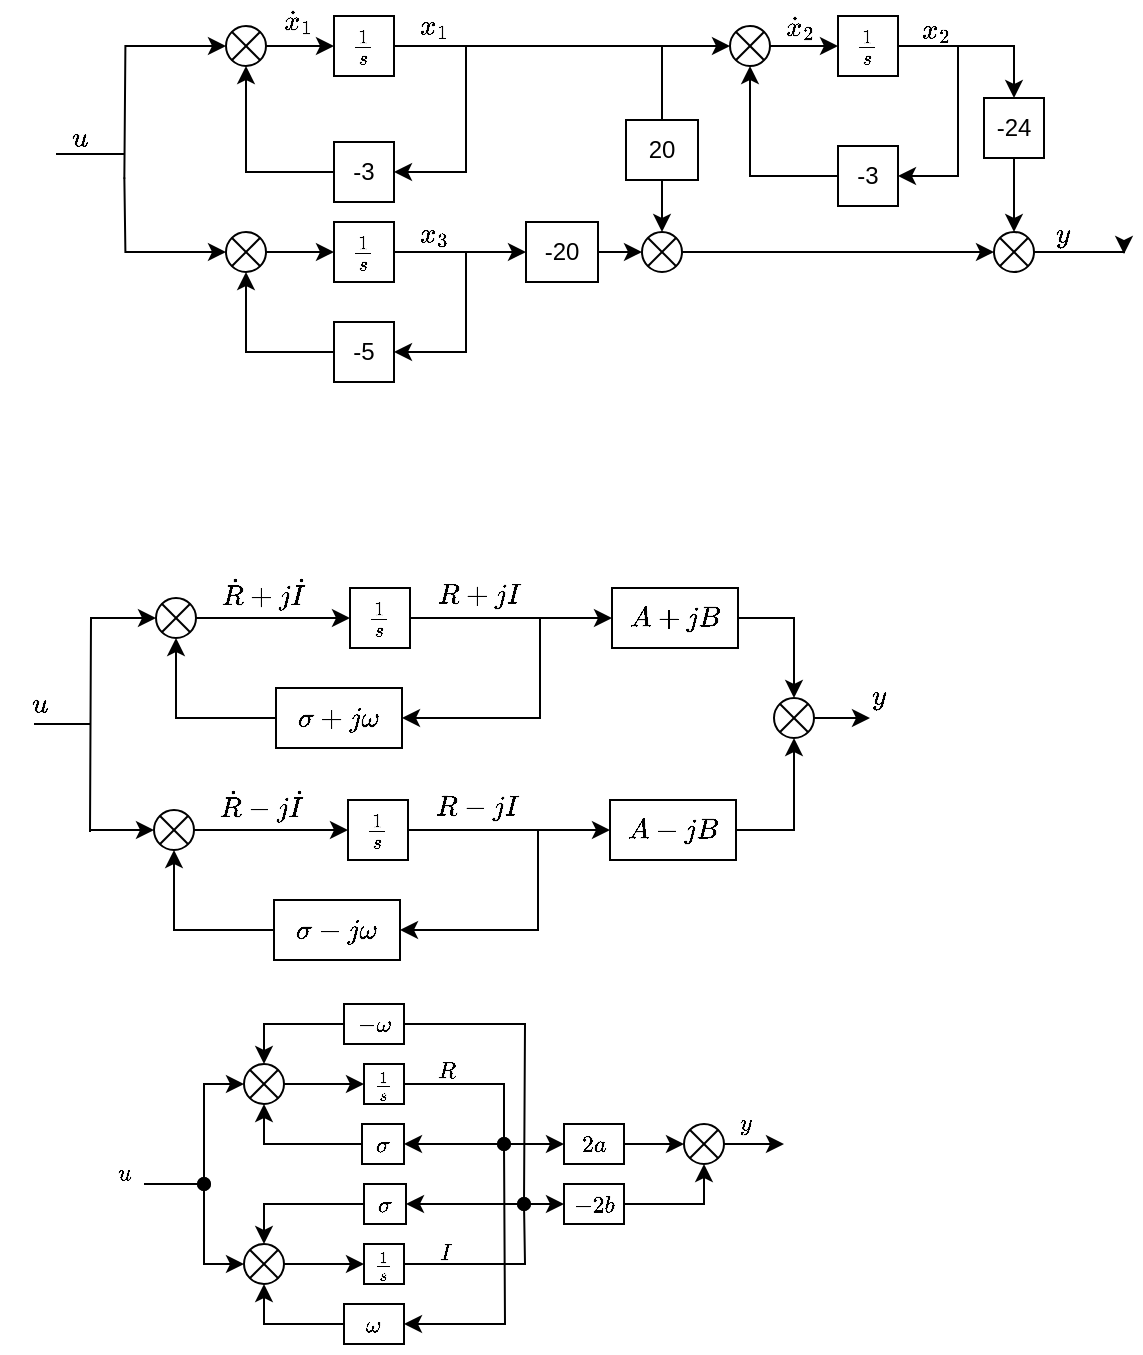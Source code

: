 <mxfile version="20.3.0" type="device"><diagram id="BB-P8LQBv9p690ByxCHv" name="Página-1"><mxGraphModel dx="496" dy="316" grid="0" gridSize="1" guides="0" tooltips="1" connect="1" arrows="1" fold="1" page="1" pageScale="1" pageWidth="827" pageHeight="1169" math="1" shadow="0"><root><mxCell id="0"/><mxCell id="1" parent="0"/><mxCell id="FZvzwjzBKpcImFm5YrXo-7" value="\(x_2\)" style="text;html=1;align=center;verticalAlign=middle;resizable=0;points=[];autosize=1;" parent="1" vertex="1"><mxGeometry x="639" y="119" width="54" height="28" as="geometry"/></mxCell><mxCell id="_RkswcxPKLXW6ceY8JrJ-8" style="edgeStyle=orthogonalEdgeStyle;rounded=0;orthogonalLoop=1;jettySize=auto;html=1;exitX=1;exitY=0.5;exitDx=0;exitDy=0;entryX=1;entryY=0.5;entryDx=0;entryDy=0;" parent="1" source="_RkswcxPKLXW6ceY8JrJ-1" target="_RkswcxPKLXW6ceY8JrJ-4" edge="1"><mxGeometry relative="1" as="geometry"><Array as="points"><mxPoint x="431" y="141"/><mxPoint x="431" y="204"/></Array></mxGeometry></mxCell><mxCell id="_RkswcxPKLXW6ceY8JrJ-1" value="\(\frac{1}{s}\)" style="rounded=0;whiteSpace=wrap;html=1;" parent="1" vertex="1"><mxGeometry x="365" y="126" width="30" height="30" as="geometry"/></mxCell><mxCell id="_RkswcxPKLXW6ceY8JrJ-5" value="" style="edgeStyle=orthogonalEdgeStyle;rounded=0;orthogonalLoop=1;jettySize=auto;html=1;" parent="1" source="_RkswcxPKLXW6ceY8JrJ-2" target="_RkswcxPKLXW6ceY8JrJ-1" edge="1"><mxGeometry relative="1" as="geometry"/></mxCell><mxCell id="0LmL37Ir94_41o80-0yw-110" style="edgeStyle=orthogonalEdgeStyle;rounded=0;orthogonalLoop=1;jettySize=auto;html=1;exitX=0;exitY=0.5;exitDx=0;exitDy=0;fontSize=10;startArrow=classic;startFill=1;endArrow=none;endFill=0;" edge="1" parent="1" source="_RkswcxPKLXW6ceY8JrJ-2"><mxGeometry relative="1" as="geometry"><mxPoint x="260.176" y="207.353" as="targetPoint"/></mxGeometry></mxCell><mxCell id="_RkswcxPKLXW6ceY8JrJ-2" value="" style="shape=sumEllipse;perimeter=ellipsePerimeter;whiteSpace=wrap;html=1;backgroundOutline=1;" parent="1" vertex="1"><mxGeometry x="311" y="131" width="20" height="20" as="geometry"/></mxCell><mxCell id="_RkswcxPKLXW6ceY8JrJ-7" style="edgeStyle=orthogonalEdgeStyle;rounded=0;orthogonalLoop=1;jettySize=auto;html=1;entryX=0.5;entryY=1;entryDx=0;entryDy=0;" parent="1" source="_RkswcxPKLXW6ceY8JrJ-4" target="_RkswcxPKLXW6ceY8JrJ-2" edge="1"><mxGeometry relative="1" as="geometry"/></mxCell><mxCell id="_RkswcxPKLXW6ceY8JrJ-4" value="-3" style="rounded=0;whiteSpace=wrap;html=1;" parent="1" vertex="1"><mxGeometry x="365" y="189" width="30" height="30" as="geometry"/></mxCell><mxCell id="_RkswcxPKLXW6ceY8JrJ-9" style="edgeStyle=orthogonalEdgeStyle;rounded=0;orthogonalLoop=1;jettySize=auto;html=1;exitX=1;exitY=0.5;exitDx=0;exitDy=0;entryX=1;entryY=0.5;entryDx=0;entryDy=0;" parent="1" source="_RkswcxPKLXW6ceY8JrJ-10" target="_RkswcxPKLXW6ceY8JrJ-14" edge="1"><mxGeometry relative="1" as="geometry"><Array as="points"><mxPoint x="431" y="244"/><mxPoint x="431" y="294"/></Array></mxGeometry></mxCell><mxCell id="_RkswcxPKLXW6ceY8JrJ-10" value="\(\frac{1}{s}\)" style="rounded=0;whiteSpace=wrap;html=1;" parent="1" vertex="1"><mxGeometry x="365" y="229" width="30" height="30" as="geometry"/></mxCell><mxCell id="_RkswcxPKLXW6ceY8JrJ-11" value="" style="edgeStyle=orthogonalEdgeStyle;rounded=0;orthogonalLoop=1;jettySize=auto;html=1;" parent="1" source="_RkswcxPKLXW6ceY8JrJ-12" target="_RkswcxPKLXW6ceY8JrJ-10" edge="1"><mxGeometry relative="1" as="geometry"/></mxCell><mxCell id="0LmL37Ir94_41o80-0yw-111" style="edgeStyle=orthogonalEdgeStyle;rounded=0;orthogonalLoop=1;jettySize=auto;html=1;exitX=0;exitY=0.5;exitDx=0;exitDy=0;fontSize=10;startArrow=classic;startFill=1;endArrow=none;endFill=0;" edge="1" parent="1" source="_RkswcxPKLXW6ceY8JrJ-12"><mxGeometry relative="1" as="geometry"><mxPoint x="260.176" y="206.765" as="targetPoint"/></mxGeometry></mxCell><mxCell id="_RkswcxPKLXW6ceY8JrJ-12" value="" style="shape=sumEllipse;perimeter=ellipsePerimeter;whiteSpace=wrap;html=1;backgroundOutline=1;" parent="1" vertex="1"><mxGeometry x="311" y="234" width="20" height="20" as="geometry"/></mxCell><mxCell id="_RkswcxPKLXW6ceY8JrJ-13" style="edgeStyle=orthogonalEdgeStyle;rounded=0;orthogonalLoop=1;jettySize=auto;html=1;entryX=0.5;entryY=1;entryDx=0;entryDy=0;" parent="1" source="_RkswcxPKLXW6ceY8JrJ-14" target="_RkswcxPKLXW6ceY8JrJ-12" edge="1"><mxGeometry relative="1" as="geometry"/></mxCell><mxCell id="_RkswcxPKLXW6ceY8JrJ-14" value="-5" style="rounded=0;whiteSpace=wrap;html=1;" parent="1" vertex="1"><mxGeometry x="365" y="279" width="30" height="30" as="geometry"/></mxCell><mxCell id="_RkswcxPKLXW6ceY8JrJ-21" value="" style="endArrow=none;html=1;" parent="1" edge="1"><mxGeometry width="50" height="50" relative="1" as="geometry"><mxPoint x="226" y="195" as="sourcePoint"/><mxPoint x="260" y="195" as="targetPoint"/></mxGeometry></mxCell><mxCell id="0LmL37Ir94_41o80-0yw-107" style="edgeStyle=orthogonalEdgeStyle;rounded=0;orthogonalLoop=1;jettySize=auto;html=1;exitX=1;exitY=0.5;exitDx=0;exitDy=0;entryX=0;entryY=0.5;entryDx=0;entryDy=0;fontSize=10;startArrow=none;startFill=0;endArrow=classic;endFill=1;" edge="1" parent="1" source="_RkswcxPKLXW6ceY8JrJ-27" target="FZvzwjzBKpcImFm5YrXo-18"><mxGeometry relative="1" as="geometry"/></mxCell><mxCell id="0LmL37Ir94_41o80-0yw-109" style="edgeStyle=orthogonalEdgeStyle;rounded=0;orthogonalLoop=1;jettySize=auto;html=1;exitX=0;exitY=0.5;exitDx=0;exitDy=0;fontSize=10;startArrow=classic;startFill=1;endArrow=none;endFill=0;" edge="1" parent="1" source="_RkswcxPKLXW6ceY8JrJ-27"><mxGeometry relative="1" as="geometry"><mxPoint x="431" y="244" as="targetPoint"/></mxGeometry></mxCell><mxCell id="_RkswcxPKLXW6ceY8JrJ-27" value="-20" style="rounded=0;whiteSpace=wrap;html=1;" parent="1" vertex="1"><mxGeometry x="461" y="229" width="36" height="30" as="geometry"/></mxCell><mxCell id="_RkswcxPKLXW6ceY8JrJ-36" style="edgeStyle=orthogonalEdgeStyle;rounded=0;orthogonalLoop=1;jettySize=auto;html=1;exitX=1;exitY=0.5;exitDx=0;exitDy=0;startArrow=none;startFill=0;endArrow=classic;endFill=1;" parent="1" source="_RkswcxPKLXW6ceY8JrJ-32" edge="1"><mxGeometry relative="1" as="geometry"><mxPoint x="760" y="245" as="targetPoint"/><Array as="points"><mxPoint x="755" y="244"/><mxPoint x="755" y="244"/></Array></mxGeometry></mxCell><mxCell id="FZvzwjzBKpcImFm5YrXo-23" style="edgeStyle=orthogonalEdgeStyle;rounded=0;orthogonalLoop=1;jettySize=auto;html=1;exitX=0.5;exitY=0;exitDx=0;exitDy=0;entryX=0.5;entryY=1;entryDx=0;entryDy=0;startArrow=classic;startFill=1;endArrow=none;endFill=0;" parent="1" source="_RkswcxPKLXW6ceY8JrJ-32" target="FZvzwjzBKpcImFm5YrXo-11" edge="1"><mxGeometry relative="1" as="geometry"/></mxCell><mxCell id="FZvzwjzBKpcImFm5YrXo-24" style="edgeStyle=orthogonalEdgeStyle;rounded=0;orthogonalLoop=1;jettySize=auto;html=1;exitX=0;exitY=0.5;exitDx=0;exitDy=0;entryX=1;entryY=0.5;entryDx=0;entryDy=0;startArrow=classic;startFill=1;endArrow=none;endFill=0;" parent="1" source="_RkswcxPKLXW6ceY8JrJ-32" target="FZvzwjzBKpcImFm5YrXo-18" edge="1"><mxGeometry relative="1" as="geometry"/></mxCell><mxCell id="_RkswcxPKLXW6ceY8JrJ-32" value="" style="shape=sumEllipse;perimeter=ellipsePerimeter;whiteSpace=wrap;html=1;backgroundOutline=1;" parent="1" vertex="1"><mxGeometry x="695" y="234" width="20" height="20" as="geometry"/></mxCell><mxCell id="_RkswcxPKLXW6ceY8JrJ-37" value="\(x_1\)" style="text;html=1;align=center;verticalAlign=middle;resizable=0;points=[];autosize=1;" parent="1" vertex="1"><mxGeometry x="392" y="121" width="46" height="20" as="geometry"/></mxCell><mxCell id="_RkswcxPKLXW6ceY8JrJ-38" value="\(x_3\)" style="text;html=1;align=center;verticalAlign=middle;resizable=0;points=[];autosize=1;" parent="1" vertex="1"><mxGeometry x="388" y="221" width="54" height="28" as="geometry"/></mxCell><mxCell id="_RkswcxPKLXW6ceY8JrJ-40" value="\(y\)" style="text;html=1;align=center;verticalAlign=middle;resizable=0;points=[];autosize=1;" parent="1" vertex="1"><mxGeometry x="713" y="225" width="32" height="20" as="geometry"/></mxCell><mxCell id="_RkswcxPKLXW6ceY8JrJ-41" value="\(u\)" style="text;html=1;align=center;verticalAlign=middle;resizable=0;points=[];autosize=1;" parent="1" vertex="1"><mxGeometry x="222" y="177" width="32" height="20" as="geometry"/></mxCell><mxCell id="_RkswcxPKLXW6ceY8JrJ-42" value="\(\dot{x}_1\)" style="text;html=1;align=center;verticalAlign=middle;resizable=0;points=[];autosize=1;" parent="1" vertex="1"><mxGeometry x="310" y="119" width="74" height="20" as="geometry"/></mxCell><mxCell id="FZvzwjzBKpcImFm5YrXo-1" style="edgeStyle=orthogonalEdgeStyle;rounded=0;orthogonalLoop=1;jettySize=auto;html=1;exitX=1;exitY=0.5;exitDx=0;exitDy=0;entryX=1;entryY=0.5;entryDx=0;entryDy=0;" parent="1" source="FZvzwjzBKpcImFm5YrXo-2" target="FZvzwjzBKpcImFm5YrXo-6" edge="1"><mxGeometry relative="1" as="geometry"><Array as="points"><mxPoint x="677" y="141"/><mxPoint x="677" y="206"/></Array></mxGeometry></mxCell><mxCell id="FZvzwjzBKpcImFm5YrXo-2" value="\(\frac{1}{s}\)" style="rounded=0;whiteSpace=wrap;html=1;" parent="1" vertex="1"><mxGeometry x="617" y="126" width="30" height="30" as="geometry"/></mxCell><mxCell id="FZvzwjzBKpcImFm5YrXo-3" value="" style="edgeStyle=orthogonalEdgeStyle;rounded=0;orthogonalLoop=1;jettySize=auto;html=1;" parent="1" source="FZvzwjzBKpcImFm5YrXo-4" target="FZvzwjzBKpcImFm5YrXo-2" edge="1"><mxGeometry relative="1" as="geometry"/></mxCell><mxCell id="FZvzwjzBKpcImFm5YrXo-10" style="edgeStyle=orthogonalEdgeStyle;rounded=0;orthogonalLoop=1;jettySize=auto;html=1;startArrow=classic;startFill=1;endArrow=none;endFill=0;" parent="1" source="FZvzwjzBKpcImFm5YrXo-4" edge="1"><mxGeometry relative="1" as="geometry"><mxPoint x="431" y="141" as="targetPoint"/><Array as="points"><mxPoint x="489" y="141"/></Array></mxGeometry></mxCell><mxCell id="FZvzwjzBKpcImFm5YrXo-4" value="" style="shape=sumEllipse;perimeter=ellipsePerimeter;whiteSpace=wrap;html=1;backgroundOutline=1;" parent="1" vertex="1"><mxGeometry x="563" y="131" width="20" height="20" as="geometry"/></mxCell><mxCell id="FZvzwjzBKpcImFm5YrXo-5" style="edgeStyle=orthogonalEdgeStyle;rounded=0;orthogonalLoop=1;jettySize=auto;html=1;entryX=0.5;entryY=1;entryDx=0;entryDy=0;" parent="1" source="FZvzwjzBKpcImFm5YrXo-6" target="FZvzwjzBKpcImFm5YrXo-4" edge="1"><mxGeometry relative="1" as="geometry"/></mxCell><mxCell id="FZvzwjzBKpcImFm5YrXo-6" value="-3" style="rounded=0;whiteSpace=wrap;html=1;" parent="1" vertex="1"><mxGeometry x="617" y="191" width="30" height="30" as="geometry"/></mxCell><mxCell id="FZvzwjzBKpcImFm5YrXo-8" value="\(\dot{x}_2\)" style="text;html=1;align=center;verticalAlign=middle;resizable=0;points=[];autosize=1;" parent="1" vertex="1"><mxGeometry x="557" y="118" width="82" height="28" as="geometry"/></mxCell><mxCell id="0LmL37Ir94_41o80-0yw-114" style="edgeStyle=orthogonalEdgeStyle;rounded=0;orthogonalLoop=1;jettySize=auto;html=1;exitX=0.5;exitY=0;exitDx=0;exitDy=0;fontSize=10;startArrow=classic;startFill=1;endArrow=none;endFill=0;" edge="1" parent="1" source="FZvzwjzBKpcImFm5YrXo-11"><mxGeometry relative="1" as="geometry"><mxPoint x="677" y="141" as="targetPoint"/><Array as="points"><mxPoint x="705" y="141"/></Array></mxGeometry></mxCell><mxCell id="FZvzwjzBKpcImFm5YrXo-11" value="-24" style="rounded=0;whiteSpace=wrap;html=1;" parent="1" vertex="1"><mxGeometry x="690" y="167" width="30" height="30" as="geometry"/></mxCell><mxCell id="FZvzwjzBKpcImFm5YrXo-19" style="edgeStyle=orthogonalEdgeStyle;rounded=0;orthogonalLoop=1;jettySize=auto;html=1;exitX=0.5;exitY=0;exitDx=0;exitDy=0;startArrow=none;startFill=1;endArrow=none;endFill=0;" parent="1" source="_RkswcxPKLXW6ceY8JrJ-26" edge="1"><mxGeometry relative="1" as="geometry"><mxPoint x="529" y="141" as="targetPoint"/></mxGeometry></mxCell><mxCell id="FZvzwjzBKpcImFm5YrXo-18" value="" style="shape=sumEllipse;perimeter=ellipsePerimeter;whiteSpace=wrap;html=1;backgroundOutline=1;" parent="1" vertex="1"><mxGeometry x="519" y="234" width="20" height="20" as="geometry"/></mxCell><mxCell id="0LmL37Ir94_41o80-0yw-1" style="edgeStyle=orthogonalEdgeStyle;rounded=0;orthogonalLoop=1;jettySize=auto;html=1;exitX=1;exitY=0.5;exitDx=0;exitDy=0;entryX=1;entryY=0.5;entryDx=0;entryDy=0;" edge="1" parent="1" source="0LmL37Ir94_41o80-0yw-2" target="0LmL37Ir94_41o80-0yw-6"><mxGeometry relative="1" as="geometry"><Array as="points"><mxPoint x="468" y="427"/><mxPoint x="468" y="477"/></Array></mxGeometry></mxCell><mxCell id="0LmL37Ir94_41o80-0yw-2" value="\(\frac{1}{s}\)" style="rounded=0;whiteSpace=wrap;html=1;" vertex="1" parent="1"><mxGeometry x="373" y="412" width="30" height="30" as="geometry"/></mxCell><mxCell id="0LmL37Ir94_41o80-0yw-3" value="" style="edgeStyle=orthogonalEdgeStyle;rounded=0;orthogonalLoop=1;jettySize=auto;html=1;" edge="1" parent="1" source="0LmL37Ir94_41o80-0yw-4" target="0LmL37Ir94_41o80-0yw-2"><mxGeometry relative="1" as="geometry"/></mxCell><mxCell id="0LmL37Ir94_41o80-0yw-10" style="edgeStyle=orthogonalEdgeStyle;rounded=0;orthogonalLoop=1;jettySize=auto;html=1;startArrow=classic;startFill=1;endArrow=none;endFill=0;" edge="1" parent="1" source="0LmL37Ir94_41o80-0yw-4"><mxGeometry relative="1" as="geometry"><mxPoint x="243" y="534" as="targetPoint"/></mxGeometry></mxCell><mxCell id="0LmL37Ir94_41o80-0yw-4" value="" style="shape=sumEllipse;perimeter=ellipsePerimeter;whiteSpace=wrap;html=1;backgroundOutline=1;" vertex="1" parent="1"><mxGeometry x="276" y="417" width="20" height="20" as="geometry"/></mxCell><mxCell id="0LmL37Ir94_41o80-0yw-5" style="edgeStyle=orthogonalEdgeStyle;rounded=0;orthogonalLoop=1;jettySize=auto;html=1;entryX=0.5;entryY=1;entryDx=0;entryDy=0;" edge="1" parent="1" source="0LmL37Ir94_41o80-0yw-6" target="0LmL37Ir94_41o80-0yw-4"><mxGeometry relative="1" as="geometry"/></mxCell><mxCell id="0LmL37Ir94_41o80-0yw-6" value="\(\sigma+j\omega\)" style="rounded=0;whiteSpace=wrap;html=1;" vertex="1" parent="1"><mxGeometry x="336" y="462" width="63" height="30" as="geometry"/></mxCell><mxCell id="0LmL37Ir94_41o80-0yw-7" value="\(R+jI\)" style="text;html=1;align=center;verticalAlign=middle;resizable=0;points=[];autosize=1;" vertex="1" parent="1"><mxGeometry x="409" y="401" width="55" height="27" as="geometry"/></mxCell><mxCell id="0LmL37Ir94_41o80-0yw-8" value="\(\dot{R}+j\dot{I}\)" style="text;html=1;align=center;verticalAlign=middle;resizable=0;points=[];autosize=1;" vertex="1" parent="1"><mxGeometry x="273" y="400" width="111" height="27" as="geometry"/></mxCell><mxCell id="0LmL37Ir94_41o80-0yw-11" value="\(u\)" style="text;html=1;align=center;verticalAlign=middle;resizable=0;points=[];autosize=1;strokeColor=none;fillColor=none;" vertex="1" parent="1"><mxGeometry x="198" y="456" width="40" height="27" as="geometry"/></mxCell><mxCell id="0LmL37Ir94_41o80-0yw-14" style="edgeStyle=orthogonalEdgeStyle;rounded=0;orthogonalLoop=1;jettySize=auto;html=1;startArrow=classic;startFill=1;endArrow=none;endFill=0;" edge="1" parent="1" source="0LmL37Ir94_41o80-0yw-12"><mxGeometry relative="1" as="geometry"><mxPoint x="468" y="427" as="targetPoint"/></mxGeometry></mxCell><mxCell id="0LmL37Ir94_41o80-0yw-15" style="edgeStyle=orthogonalEdgeStyle;rounded=0;orthogonalLoop=1;jettySize=auto;html=1;startArrow=none;startFill=0;endArrow=classic;endFill=1;entryX=0.5;entryY=0;entryDx=0;entryDy=0;" edge="1" parent="1" source="0LmL37Ir94_41o80-0yw-12" target="0LmL37Ir94_41o80-0yw-29"><mxGeometry relative="1" as="geometry"><mxPoint x="613" y="427" as="targetPoint"/></mxGeometry></mxCell><mxCell id="0LmL37Ir94_41o80-0yw-12" value="\(A+jB\)" style="rounded=0;whiteSpace=wrap;html=1;" vertex="1" parent="1"><mxGeometry x="504" y="412" width="63" height="30" as="geometry"/></mxCell><mxCell id="0LmL37Ir94_41o80-0yw-16" style="edgeStyle=orthogonalEdgeStyle;rounded=0;orthogonalLoop=1;jettySize=auto;html=1;exitX=1;exitY=0.5;exitDx=0;exitDy=0;entryX=1;entryY=0.5;entryDx=0;entryDy=0;" edge="1" parent="1" source="0LmL37Ir94_41o80-0yw-17" target="0LmL37Ir94_41o80-0yw-22"><mxGeometry relative="1" as="geometry"><Array as="points"><mxPoint x="467" y="533"/><mxPoint x="467" y="583"/></Array></mxGeometry></mxCell><mxCell id="0LmL37Ir94_41o80-0yw-17" value="\(\frac{1}{s}\)" style="rounded=0;whiteSpace=wrap;html=1;" vertex="1" parent="1"><mxGeometry x="372" y="518" width="30" height="30" as="geometry"/></mxCell><mxCell id="0LmL37Ir94_41o80-0yw-18" value="" style="edgeStyle=orthogonalEdgeStyle;rounded=0;orthogonalLoop=1;jettySize=auto;html=1;" edge="1" parent="1" source="0LmL37Ir94_41o80-0yw-20" target="0LmL37Ir94_41o80-0yw-17"><mxGeometry relative="1" as="geometry"/></mxCell><mxCell id="0LmL37Ir94_41o80-0yw-19" style="edgeStyle=orthogonalEdgeStyle;rounded=0;orthogonalLoop=1;jettySize=auto;html=1;startArrow=classic;startFill=1;endArrow=none;endFill=0;" edge="1" parent="1" source="0LmL37Ir94_41o80-0yw-20"><mxGeometry relative="1" as="geometry"><mxPoint x="243" y="533" as="targetPoint"/></mxGeometry></mxCell><mxCell id="0LmL37Ir94_41o80-0yw-20" value="" style="shape=sumEllipse;perimeter=ellipsePerimeter;whiteSpace=wrap;html=1;backgroundOutline=1;" vertex="1" parent="1"><mxGeometry x="275" y="523" width="20" height="20" as="geometry"/></mxCell><mxCell id="0LmL37Ir94_41o80-0yw-21" style="edgeStyle=orthogonalEdgeStyle;rounded=0;orthogonalLoop=1;jettySize=auto;html=1;entryX=0.5;entryY=1;entryDx=0;entryDy=0;" edge="1" parent="1" source="0LmL37Ir94_41o80-0yw-22" target="0LmL37Ir94_41o80-0yw-20"><mxGeometry relative="1" as="geometry"/></mxCell><mxCell id="0LmL37Ir94_41o80-0yw-22" value="\(\sigma-j\omega\)" style="rounded=0;whiteSpace=wrap;html=1;" vertex="1" parent="1"><mxGeometry x="335" y="568" width="63" height="30" as="geometry"/></mxCell><mxCell id="0LmL37Ir94_41o80-0yw-23" value="\(R-jI\)" style="text;html=1;align=center;verticalAlign=middle;resizable=0;points=[];autosize=1;" vertex="1" parent="1"><mxGeometry x="410" y="507" width="52" height="27" as="geometry"/></mxCell><mxCell id="0LmL37Ir94_41o80-0yw-24" value="\(\dot{R}-j\dot{I}\)" style="text;html=1;align=center;verticalAlign=middle;resizable=0;points=[];autosize=1;" vertex="1" parent="1"><mxGeometry x="274" y="506" width="108" height="27" as="geometry"/></mxCell><mxCell id="0LmL37Ir94_41o80-0yw-26" style="edgeStyle=orthogonalEdgeStyle;rounded=0;orthogonalLoop=1;jettySize=auto;html=1;startArrow=classic;startFill=1;endArrow=none;endFill=0;" edge="1" parent="1" source="0LmL37Ir94_41o80-0yw-28"><mxGeometry relative="1" as="geometry"><mxPoint x="467" y="533" as="targetPoint"/></mxGeometry></mxCell><mxCell id="0LmL37Ir94_41o80-0yw-27" style="edgeStyle=orthogonalEdgeStyle;rounded=0;orthogonalLoop=1;jettySize=auto;html=1;startArrow=none;startFill=0;endArrow=classic;endFill=1;entryX=0.5;entryY=1;entryDx=0;entryDy=0;" edge="1" parent="1" source="0LmL37Ir94_41o80-0yw-28" target="0LmL37Ir94_41o80-0yw-29"><mxGeometry relative="1" as="geometry"><mxPoint x="612" y="533" as="targetPoint"/></mxGeometry></mxCell><mxCell id="0LmL37Ir94_41o80-0yw-28" value="\(A-jB\)" style="rounded=0;whiteSpace=wrap;html=1;" vertex="1" parent="1"><mxGeometry x="503" y="518" width="63" height="30" as="geometry"/></mxCell><mxCell id="0LmL37Ir94_41o80-0yw-31" style="edgeStyle=orthogonalEdgeStyle;rounded=0;orthogonalLoop=1;jettySize=auto;html=1;exitX=1;exitY=0.5;exitDx=0;exitDy=0;startArrow=none;startFill=0;endArrow=classic;endFill=1;" edge="1" parent="1" source="0LmL37Ir94_41o80-0yw-29"><mxGeometry relative="1" as="geometry"><mxPoint x="633" y="477" as="targetPoint"/></mxGeometry></mxCell><mxCell id="0LmL37Ir94_41o80-0yw-29" value="" style="shape=sumEllipse;perimeter=ellipsePerimeter;whiteSpace=wrap;html=1;backgroundOutline=1;" vertex="1" parent="1"><mxGeometry x="585" y="467" width="20" height="20" as="geometry"/></mxCell><mxCell id="0LmL37Ir94_41o80-0yw-30" value="" style="endArrow=none;html=1;rounded=0;" edge="1" parent="1"><mxGeometry width="50" height="50" relative="1" as="geometry"><mxPoint x="215" y="480" as="sourcePoint"/><mxPoint x="243" y="480" as="targetPoint"/></mxGeometry></mxCell><mxCell id="0LmL37Ir94_41o80-0yw-32" value="\(y\)" style="text;html=1;align=center;verticalAlign=middle;resizable=0;points=[];autosize=1;strokeColor=none;fillColor=none;" vertex="1" parent="1"><mxGeometry x="617" y="452" width="40" height="27" as="geometry"/></mxCell><mxCell id="0LmL37Ir94_41o80-0yw-35" style="edgeStyle=orthogonalEdgeStyle;rounded=0;orthogonalLoop=1;jettySize=auto;html=1;exitX=1;exitY=0.5;exitDx=0;exitDy=0;entryX=1;entryY=0.5;entryDx=0;entryDy=0;" edge="1" parent="1" source="0LmL37Ir94_41o80-0yw-73" target="0LmL37Ir94_41o80-0yw-40"><mxGeometry relative="1" as="geometry"><Array as="points"><mxPoint x="450" y="660"/><mxPoint x="450" y="690"/></Array><mxPoint x="400" y="640" as="sourcePoint"/></mxGeometry></mxCell><mxCell id="0LmL37Ir94_41o80-0yw-56" style="edgeStyle=orthogonalEdgeStyle;rounded=0;orthogonalLoop=1;jettySize=auto;html=1;exitX=0;exitY=0.5;exitDx=0;exitDy=0;startArrow=none;startFill=0;endArrow=classic;endFill=1;entryX=0.5;entryY=1;entryDx=0;entryDy=0;" edge="1" parent="1" source="0LmL37Ir94_41o80-0yw-40" target="0LmL37Ir94_41o80-0yw-54"><mxGeometry relative="1" as="geometry"><mxPoint x="330" y="690" as="targetPoint"/></mxGeometry></mxCell><mxCell id="0LmL37Ir94_41o80-0yw-40" value="&lt;font style=&quot;font-size: 10px;&quot;&gt;\(\sigma\)&lt;/font&gt;" style="rounded=0;whiteSpace=wrap;html=1;" vertex="1" parent="1"><mxGeometry x="379" y="680" width="21" height="20" as="geometry"/></mxCell><mxCell id="0LmL37Ir94_41o80-0yw-41" value="\(R\)" style="text;html=1;align=center;verticalAlign=middle;resizable=0;points=[];autosize=1;fontSize=10;" vertex="1" parent="1"><mxGeometry x="401" y="639" width="40" height="30" as="geometry"/></mxCell><mxCell id="0LmL37Ir94_41o80-0yw-57" style="edgeStyle=orthogonalEdgeStyle;rounded=0;orthogonalLoop=1;jettySize=auto;html=1;exitX=1;exitY=0.5;exitDx=0;exitDy=0;entryX=0;entryY=0.5;entryDx=0;entryDy=0;fontSize=10;startArrow=none;startFill=0;endArrow=classic;endFill=1;" edge="1" parent="1" source="0LmL37Ir94_41o80-0yw-54"><mxGeometry relative="1" as="geometry"><mxPoint x="380" y="660" as="targetPoint"/></mxGeometry></mxCell><mxCell id="0LmL37Ir94_41o80-0yw-70" style="edgeStyle=orthogonalEdgeStyle;rounded=0;orthogonalLoop=1;jettySize=auto;html=1;exitX=0.5;exitY=0;exitDx=0;exitDy=0;fontSize=10;startArrow=classic;startFill=1;endArrow=none;endFill=0;" edge="1" parent="1" source="0LmL37Ir94_41o80-0yw-54"><mxGeometry relative="1" as="geometry"><mxPoint x="460" y="720" as="targetPoint"/></mxGeometry></mxCell><mxCell id="0LmL37Ir94_41o80-0yw-87" style="edgeStyle=orthogonalEdgeStyle;rounded=0;orthogonalLoop=1;jettySize=auto;html=1;exitX=0;exitY=0.5;exitDx=0;exitDy=0;fontSize=10;startArrow=classic;startFill=1;endArrow=oval;endFill=1;" edge="1" parent="1" source="0LmL37Ir94_41o80-0yw-54"><mxGeometry relative="1" as="geometry"><mxPoint x="300" y="710" as="targetPoint"/></mxGeometry></mxCell><mxCell id="0LmL37Ir94_41o80-0yw-54" value="" style="shape=sumEllipse;perimeter=ellipsePerimeter;whiteSpace=wrap;html=1;backgroundOutline=1;" vertex="1" parent="1"><mxGeometry x="320" y="650" width="20" height="20" as="geometry"/></mxCell><mxCell id="0LmL37Ir94_41o80-0yw-72" style="edgeStyle=orthogonalEdgeStyle;rounded=0;orthogonalLoop=1;jettySize=auto;html=1;exitX=1;exitY=0.5;exitDx=0;exitDy=0;fontSize=10;startArrow=none;startFill=0;endArrow=none;endFill=0;" edge="1" parent="1" source="0LmL37Ir94_41o80-0yw-60"><mxGeometry relative="1" as="geometry"><mxPoint x="460" y="720" as="targetPoint"/></mxGeometry></mxCell><mxCell id="0LmL37Ir94_41o80-0yw-77" style="edgeStyle=orthogonalEdgeStyle;rounded=0;orthogonalLoop=1;jettySize=auto;html=1;exitX=0;exitY=0.5;exitDx=0;exitDy=0;entryX=1;entryY=0.5;entryDx=0;entryDy=0;fontSize=10;startArrow=classic;startFill=1;endArrow=none;endFill=0;" edge="1" parent="1" source="0LmL37Ir94_41o80-0yw-60" target="0LmL37Ir94_41o80-0yw-66"><mxGeometry relative="1" as="geometry"/></mxCell><mxCell id="0LmL37Ir94_41o80-0yw-60" value="&lt;font style=&quot;font-size: 10px;&quot;&gt;\(\frac{1}{s}\)&lt;/font&gt;" style="rounded=0;whiteSpace=wrap;html=1;" vertex="1" parent="1"><mxGeometry x="380" y="740" width="20" height="20" as="geometry"/></mxCell><mxCell id="0LmL37Ir94_41o80-0yw-80" style="edgeStyle=orthogonalEdgeStyle;rounded=0;orthogonalLoop=1;jettySize=auto;html=1;exitX=0.5;exitY=0;exitDx=0;exitDy=0;entryX=0;entryY=0.5;entryDx=0;entryDy=0;fontSize=10;startArrow=classic;startFill=1;endArrow=none;endFill=0;" edge="1" parent="1" source="0LmL37Ir94_41o80-0yw-66" target="0LmL37Ir94_41o80-0yw-75"><mxGeometry relative="1" as="geometry"/></mxCell><mxCell id="0LmL37Ir94_41o80-0yw-85" style="edgeStyle=orthogonalEdgeStyle;rounded=0;orthogonalLoop=1;jettySize=auto;html=1;exitX=0.5;exitY=1;exitDx=0;exitDy=0;entryX=0;entryY=0.5;entryDx=0;entryDy=0;fontSize=10;startArrow=classic;startFill=1;endArrow=none;endFill=0;" edge="1" parent="1" source="0LmL37Ir94_41o80-0yw-66" target="0LmL37Ir94_41o80-0yw-83"><mxGeometry relative="1" as="geometry"/></mxCell><mxCell id="0LmL37Ir94_41o80-0yw-88" style="edgeStyle=orthogonalEdgeStyle;rounded=0;orthogonalLoop=1;jettySize=auto;html=1;exitX=0;exitY=0.5;exitDx=0;exitDy=0;fontSize=10;startArrow=classic;startFill=1;endArrow=oval;endFill=1;" edge="1" parent="1" source="0LmL37Ir94_41o80-0yw-66"><mxGeometry relative="1" as="geometry"><mxPoint x="300" y="710" as="targetPoint"/></mxGeometry></mxCell><mxCell id="0LmL37Ir94_41o80-0yw-66" value="" style="shape=sumEllipse;perimeter=ellipsePerimeter;whiteSpace=wrap;html=1;backgroundOutline=1;" vertex="1" parent="1"><mxGeometry x="320" y="740" width="20" height="20" as="geometry"/></mxCell><mxCell id="0LmL37Ir94_41o80-0yw-73" value="&lt;font style=&quot;font-size: 10px;&quot;&gt;\(\frac{1}{s}\)&lt;/font&gt;" style="rounded=0;whiteSpace=wrap;html=1;" vertex="1" parent="1"><mxGeometry x="380" y="650" width="20" height="20" as="geometry"/></mxCell><mxCell id="0LmL37Ir94_41o80-0yw-74" value="&lt;font style=&quot;font-size: 10px;&quot;&gt;\(-\omega\)&lt;/font&gt;" style="rounded=0;whiteSpace=wrap;html=1;" vertex="1" parent="1"><mxGeometry x="370" y="620" width="30" height="20" as="geometry"/></mxCell><mxCell id="0LmL37Ir94_41o80-0yw-81" style="edgeStyle=orthogonalEdgeStyle;rounded=0;orthogonalLoop=1;jettySize=auto;html=1;exitX=1;exitY=0.5;exitDx=0;exitDy=0;fontSize=10;startArrow=classic;startFill=1;endArrow=oval;endFill=1;" edge="1" parent="1" source="0LmL37Ir94_41o80-0yw-75"><mxGeometry relative="1" as="geometry"><mxPoint x="460" y="720" as="targetPoint"/><Array as="points"><mxPoint x="460" y="720"/><mxPoint x="460" y="720"/></Array></mxGeometry></mxCell><mxCell id="0LmL37Ir94_41o80-0yw-75" value="&lt;font style=&quot;font-size: 10px;&quot;&gt;\(\sigma\)&lt;/font&gt;" style="rounded=0;whiteSpace=wrap;html=1;" vertex="1" parent="1"><mxGeometry x="380" y="710" width="21" height="20" as="geometry"/></mxCell><mxCell id="0LmL37Ir94_41o80-0yw-86" style="edgeStyle=orthogonalEdgeStyle;rounded=0;orthogonalLoop=1;jettySize=auto;html=1;exitX=1;exitY=0.5;exitDx=0;exitDy=0;fontSize=10;startArrow=classic;startFill=1;endArrow=oval;endFill=1;" edge="1" parent="1" source="0LmL37Ir94_41o80-0yw-83"><mxGeometry relative="1" as="geometry"><mxPoint x="450" y="690" as="targetPoint"/></mxGeometry></mxCell><mxCell id="0LmL37Ir94_41o80-0yw-83" value="&lt;font style=&quot;font-size: 10px;&quot;&gt;\(\omega\)&lt;/font&gt;" style="rounded=0;whiteSpace=wrap;html=1;" vertex="1" parent="1"><mxGeometry x="370" y="770" width="30" height="20" as="geometry"/></mxCell><mxCell id="0LmL37Ir94_41o80-0yw-89" value="" style="endArrow=none;html=1;rounded=0;fontSize=10;" edge="1" parent="1"><mxGeometry width="50" height="50" relative="1" as="geometry"><mxPoint x="270" y="710" as="sourcePoint"/><mxPoint x="300" y="710" as="targetPoint"/></mxGeometry></mxCell><mxCell id="0LmL37Ir94_41o80-0yw-90" value="\(u\)" style="text;html=1;align=center;verticalAlign=middle;resizable=0;points=[];autosize=1;fontSize=10;" vertex="1" parent="1"><mxGeometry x="240" y="690" width="40" height="30" as="geometry"/></mxCell><mxCell id="0LmL37Ir94_41o80-0yw-98" style="edgeStyle=orthogonalEdgeStyle;rounded=0;orthogonalLoop=1;jettySize=auto;html=1;exitX=0;exitY=0.5;exitDx=0;exitDy=0;entryX=1;entryY=0.5;entryDx=0;entryDy=0;fontSize=10;startArrow=classic;startFill=1;endArrow=none;endFill=0;" edge="1" parent="1" source="0LmL37Ir94_41o80-0yw-91" target="0LmL37Ir94_41o80-0yw-94"><mxGeometry relative="1" as="geometry"/></mxCell><mxCell id="0LmL37Ir94_41o80-0yw-99" style="edgeStyle=orthogonalEdgeStyle;rounded=0;orthogonalLoop=1;jettySize=auto;html=1;exitX=0.5;exitY=1;exitDx=0;exitDy=0;entryX=1;entryY=0.5;entryDx=0;entryDy=0;fontSize=10;startArrow=classic;startFill=1;endArrow=none;endFill=0;" edge="1" parent="1" source="0LmL37Ir94_41o80-0yw-91" target="0LmL37Ir94_41o80-0yw-95"><mxGeometry relative="1" as="geometry"/></mxCell><mxCell id="0LmL37Ir94_41o80-0yw-100" style="edgeStyle=orthogonalEdgeStyle;rounded=0;orthogonalLoop=1;jettySize=auto;html=1;exitX=1;exitY=0.5;exitDx=0;exitDy=0;fontSize=10;startArrow=none;startFill=0;endArrow=classic;endFill=1;" edge="1" parent="1" source="0LmL37Ir94_41o80-0yw-91"><mxGeometry relative="1" as="geometry"><mxPoint x="590" y="689.949" as="targetPoint"/></mxGeometry></mxCell><mxCell id="0LmL37Ir94_41o80-0yw-91" value="" style="shape=sumEllipse;perimeter=ellipsePerimeter;whiteSpace=wrap;html=1;backgroundOutline=1;" vertex="1" parent="1"><mxGeometry x="540" y="680" width="20" height="20" as="geometry"/></mxCell><mxCell id="0LmL37Ir94_41o80-0yw-96" style="edgeStyle=orthogonalEdgeStyle;rounded=0;orthogonalLoop=1;jettySize=auto;html=1;exitX=0;exitY=0.5;exitDx=0;exitDy=0;fontSize=10;startArrow=classic;startFill=1;endArrow=oval;endFill=1;" edge="1" parent="1" source="0LmL37Ir94_41o80-0yw-94"><mxGeometry relative="1" as="geometry"><mxPoint x="450" y="689.949" as="targetPoint"/></mxGeometry></mxCell><mxCell id="0LmL37Ir94_41o80-0yw-94" value="&lt;font style=&quot;font-size: 10px;&quot;&gt;\(2a\)&lt;/font&gt;" style="rounded=0;whiteSpace=wrap;html=1;" vertex="1" parent="1"><mxGeometry x="480" y="680" width="30" height="20" as="geometry"/></mxCell><mxCell id="0LmL37Ir94_41o80-0yw-97" style="edgeStyle=orthogonalEdgeStyle;rounded=0;orthogonalLoop=1;jettySize=auto;html=1;exitX=0;exitY=0.5;exitDx=0;exitDy=0;fontSize=10;startArrow=classic;startFill=1;endArrow=oval;endFill=1;" edge="1" parent="1" source="0LmL37Ir94_41o80-0yw-95"><mxGeometry relative="1" as="geometry"><mxPoint x="460" y="720.119" as="targetPoint"/></mxGeometry></mxCell><mxCell id="0LmL37Ir94_41o80-0yw-95" value="&lt;font style=&quot;font-size: 10px;&quot;&gt;\(-2b\)&lt;/font&gt;" style="rounded=0;whiteSpace=wrap;html=1;" vertex="1" parent="1"><mxGeometry x="480" y="710" width="30" height="20" as="geometry"/></mxCell><mxCell id="0LmL37Ir94_41o80-0yw-101" value="\(I\)" style="text;html=1;align=center;verticalAlign=middle;resizable=0;points=[];autosize=1;fontSize=10;" vertex="1" parent="1"><mxGeometry x="400" y="730" width="40" height="30" as="geometry"/></mxCell><mxCell id="0LmL37Ir94_41o80-0yw-102" value="\(y\)" style="text;html=1;align=center;verticalAlign=middle;resizable=0;points=[];autosize=1;fontSize=10;" vertex="1" parent="1"><mxGeometry x="550" y="665" width="40" height="30" as="geometry"/></mxCell><mxCell id="_RkswcxPKLXW6ceY8JrJ-26" value="20" style="rounded=0;whiteSpace=wrap;html=1;" parent="1" vertex="1"><mxGeometry x="511" y="178" width="36" height="30" as="geometry"/></mxCell><mxCell id="0LmL37Ir94_41o80-0yw-104" value="" style="edgeStyle=orthogonalEdgeStyle;rounded=0;orthogonalLoop=1;jettySize=auto;html=1;exitX=0.5;exitY=0;exitDx=0;exitDy=0;startArrow=classic;startFill=1;endArrow=none;endFill=0;" edge="1" parent="1" source="FZvzwjzBKpcImFm5YrXo-18" target="_RkswcxPKLXW6ceY8JrJ-26"><mxGeometry relative="1" as="geometry"><mxPoint x="529" y="156" as="targetPoint"/><mxPoint x="529" y="236" as="sourcePoint"/></mxGeometry></mxCell></root></mxGraphModel></diagram></mxfile>